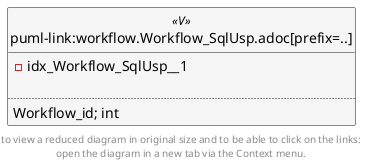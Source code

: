 @startuml
left to right direction
'top to bottom direction
hide circle
'avoide "." issues:
set namespaceSeparator none


skinparam class {
  BackgroundColor White
  BackgroundColor<<FN>> Yellow
  BackgroundColor<<FS>> Yellow
  BackgroundColor<<FT>> LightGray
  BackgroundColor<<IF>> Yellow
  BackgroundColor<<IS>> Yellow
  BackgroundColor<<P>> Aqua
  BackgroundColor<<PC>> Aqua
  BackgroundColor<<SN>> Yellow
  BackgroundColor<<SO>> SlateBlue
  BackgroundColor<<TF>> LightGray
  BackgroundColor<<TR>> Tomato
  BackgroundColor<<U>> White
  BackgroundColor<<V>> WhiteSmoke
  BackgroundColor<<X>> Aqua
}


entity "puml-link:workflow.Workflow_SqlUsp.adoc[prefix=..]" as workflow.Workflow_SqlUsp << V >> {
- idx_Workflow_SqlUsp__1

..
Workflow_id; int
}


footer
to view a reduced diagram in original size and to be able to click on the links:
open the diagram in a new tab via the Context menu.
end footer

@enduml

